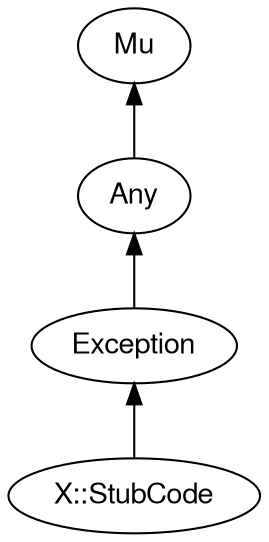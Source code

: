 digraph "perl6-type-graph" {
    rankdir=BT;
    splines=polyline;
    overlap=false; 
    // Types
    "X::StubCode" [color="#000000", fontcolor="#000000", href="/type/X::StubCode", fontname="FreeSans"];
    "Mu" [color="#000000", fontcolor="#000000", href="/type/Mu", fontname="FreeSans"];
    "Any" [color="#000000", fontcolor="#000000", href="/type/Any", fontname="FreeSans"];
    "Exception" [color="#000000", fontcolor="#000000", href="/type/Exception", fontname="FreeSans"];

    // Superclasses
    "X::StubCode" -> "Exception" [color="#000000"];
    "Any" -> "Mu" [color="#000000"];
    "Exception" -> "Any" [color="#000000"];

    // Roles
}
